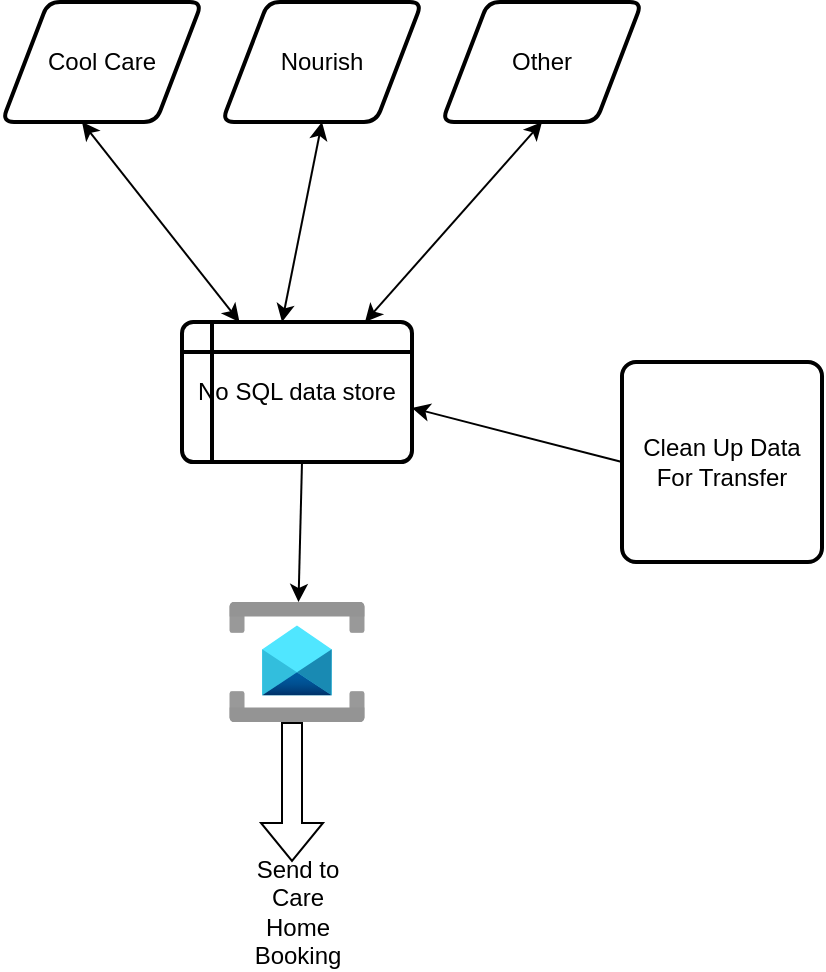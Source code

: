 <mxfile version="20.8.10" type="github">
  <diagram name="Page-1" id="-GhN3AoTO70XJhTJp4iw">
    <mxGraphModel dx="1221" dy="783" grid="1" gridSize="10" guides="1" tooltips="1" connect="1" arrows="1" fold="1" page="1" pageScale="1" pageWidth="827" pageHeight="1169" math="0" shadow="0">
      <root>
        <mxCell id="0" />
        <mxCell id="1" parent="0" />
        <mxCell id="H3vJnbtFCfsntMHC7mZ7-4" value="Cool Care" style="shape=parallelogram;html=1;strokeWidth=2;perimeter=parallelogramPerimeter;whiteSpace=wrap;rounded=1;arcSize=12;size=0.23;" vertex="1" parent="1">
          <mxGeometry x="160" y="150" width="100" height="60" as="geometry" />
        </mxCell>
        <mxCell id="H3vJnbtFCfsntMHC7mZ7-5" value="Nourish" style="shape=parallelogram;html=1;strokeWidth=2;perimeter=parallelogramPerimeter;whiteSpace=wrap;rounded=1;arcSize=12;size=0.23;" vertex="1" parent="1">
          <mxGeometry x="270" y="150" width="100" height="60" as="geometry" />
        </mxCell>
        <mxCell id="H3vJnbtFCfsntMHC7mZ7-6" value="Other" style="shape=parallelogram;html=1;strokeWidth=2;perimeter=parallelogramPerimeter;whiteSpace=wrap;rounded=1;arcSize=12;size=0.23;" vertex="1" parent="1">
          <mxGeometry x="380" y="150" width="100" height="60" as="geometry" />
        </mxCell>
        <mxCell id="H3vJnbtFCfsntMHC7mZ7-9" value="No SQL data store" style="shape=internalStorage;whiteSpace=wrap;html=1;dx=15;dy=15;rounded=1;arcSize=8;strokeWidth=2;" vertex="1" parent="1">
          <mxGeometry x="250" y="310" width="115" height="70" as="geometry" />
        </mxCell>
        <mxCell id="H3vJnbtFCfsntMHC7mZ7-10" value="" style="aspect=fixed;html=1;points=[];align=center;image;fontSize=12;image=img/lib/azure2/integration/Service_Bus.svg;" vertex="1" parent="1">
          <mxGeometry x="273.5" y="450" width="68" height="60" as="geometry" />
        </mxCell>
        <mxCell id="H3vJnbtFCfsntMHC7mZ7-11" value="" style="endArrow=classic;startArrow=classic;html=1;rounded=0;exitX=0.25;exitY=0;exitDx=0;exitDy=0;" edge="1" parent="1" source="H3vJnbtFCfsntMHC7mZ7-9">
          <mxGeometry width="50" height="50" relative="1" as="geometry">
            <mxPoint x="150" y="260" as="sourcePoint" />
            <mxPoint x="200" y="210" as="targetPoint" />
          </mxGeometry>
        </mxCell>
        <mxCell id="H3vJnbtFCfsntMHC7mZ7-13" value="" style="endArrow=classic;startArrow=classic;html=1;rounded=0;entryX=0.5;entryY=1;entryDx=0;entryDy=0;" edge="1" parent="1" target="H3vJnbtFCfsntMHC7mZ7-5">
          <mxGeometry width="50" height="50" relative="1" as="geometry">
            <mxPoint x="300" y="310" as="sourcePoint" />
            <mxPoint x="350" y="260" as="targetPoint" />
          </mxGeometry>
        </mxCell>
        <mxCell id="H3vJnbtFCfsntMHC7mZ7-14" value="" style="endArrow=classic;startArrow=classic;html=1;rounded=0;entryX=0.5;entryY=1;entryDx=0;entryDy=0;" edge="1" parent="1" target="H3vJnbtFCfsntMHC7mZ7-6">
          <mxGeometry width="50" height="50" relative="1" as="geometry">
            <mxPoint x="341.5" y="310" as="sourcePoint" />
            <mxPoint x="391.5" y="260" as="targetPoint" />
          </mxGeometry>
        </mxCell>
        <mxCell id="H3vJnbtFCfsntMHC7mZ7-15" value="" style="endArrow=classic;html=1;rounded=0;" edge="1" parent="1" target="H3vJnbtFCfsntMHC7mZ7-10">
          <mxGeometry width="50" height="50" relative="1" as="geometry">
            <mxPoint x="310" y="380" as="sourcePoint" />
            <mxPoint x="360" y="330" as="targetPoint" />
          </mxGeometry>
        </mxCell>
        <mxCell id="H3vJnbtFCfsntMHC7mZ7-16" value="" style="shape=flexArrow;endArrow=classic;html=1;rounded=0;" edge="1" parent="1">
          <mxGeometry width="50" height="50" relative="1" as="geometry">
            <mxPoint x="305" y="510" as="sourcePoint" />
            <mxPoint x="305" y="580" as="targetPoint" />
          </mxGeometry>
        </mxCell>
        <mxCell id="H3vJnbtFCfsntMHC7mZ7-17" value="Send to Care Home Booking" style="text;html=1;strokeColor=none;fillColor=none;align=center;verticalAlign=middle;whiteSpace=wrap;rounded=0;" vertex="1" parent="1">
          <mxGeometry x="277.5" y="590" width="60" height="30" as="geometry" />
        </mxCell>
        <mxCell id="H3vJnbtFCfsntMHC7mZ7-18" value="Clean Up Data For Transfer" style="rounded=1;whiteSpace=wrap;html=1;absoluteArcSize=1;arcSize=14;strokeWidth=2;" vertex="1" parent="1">
          <mxGeometry x="470" y="330" width="100" height="100" as="geometry" />
        </mxCell>
        <mxCell id="H3vJnbtFCfsntMHC7mZ7-19" value="" style="endArrow=classic;html=1;rounded=0;exitX=0;exitY=0.5;exitDx=0;exitDy=0;entryX=1;entryY=0.614;entryDx=0;entryDy=0;entryPerimeter=0;" edge="1" parent="1" source="H3vJnbtFCfsntMHC7mZ7-18" target="H3vJnbtFCfsntMHC7mZ7-9">
          <mxGeometry width="50" height="50" relative="1" as="geometry">
            <mxPoint x="390" y="400" as="sourcePoint" />
            <mxPoint x="440" y="350" as="targetPoint" />
          </mxGeometry>
        </mxCell>
      </root>
    </mxGraphModel>
  </diagram>
</mxfile>
